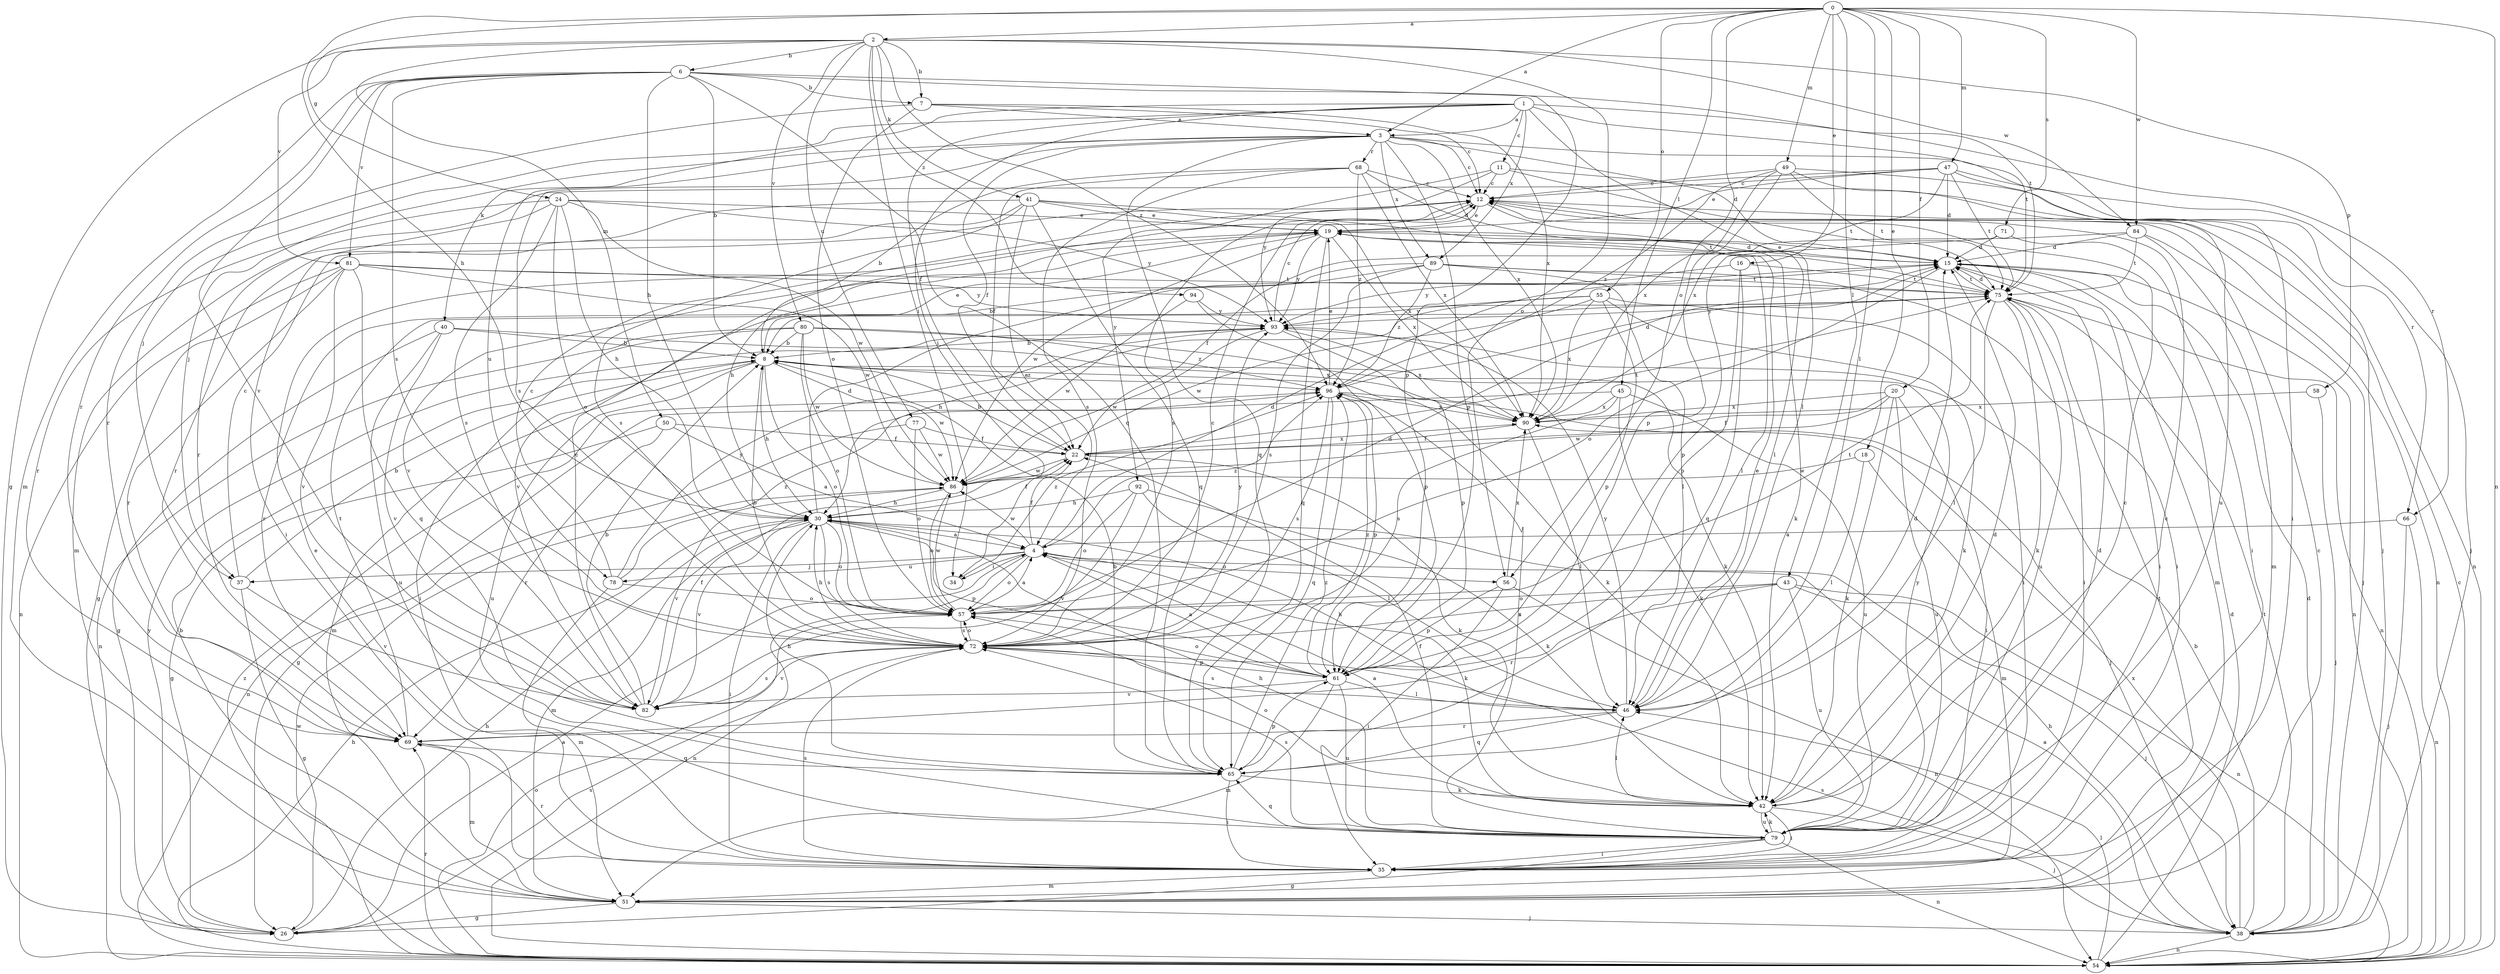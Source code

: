 strict digraph  {
0;
1;
2;
3;
4;
6;
7;
8;
11;
12;
15;
16;
18;
19;
20;
22;
24;
26;
30;
34;
35;
37;
38;
40;
41;
42;
43;
45;
46;
47;
49;
50;
51;
54;
55;
56;
57;
58;
61;
65;
66;
68;
69;
71;
72;
75;
77;
78;
79;
80;
81;
82;
84;
86;
89;
90;
92;
93;
94;
96;
0 -> 2  [label=a];
0 -> 3  [label=a];
0 -> 16  [label=e];
0 -> 18  [label=e];
0 -> 20  [label=f];
0 -> 24  [label=g];
0 -> 30  [label=h];
0 -> 43  [label=l];
0 -> 45  [label=l];
0 -> 46  [label=l];
0 -> 47  [label=m];
0 -> 49  [label=m];
0 -> 54  [label=n];
0 -> 55  [label=o];
0 -> 56  [label=o];
0 -> 71  [label=s];
0 -> 84  [label=w];
1 -> 3  [label=a];
1 -> 11  [label=c];
1 -> 22  [label=f];
1 -> 34  [label=i];
1 -> 37  [label=j];
1 -> 40  [label=k];
1 -> 46  [label=l];
1 -> 66  [label=r];
1 -> 75  [label=t];
1 -> 89  [label=x];
2 -> 6  [label=b];
2 -> 7  [label=b];
2 -> 26  [label=g];
2 -> 34  [label=i];
2 -> 41  [label=k];
2 -> 50  [label=m];
2 -> 56  [label=o];
2 -> 58  [label=p];
2 -> 77  [label=u];
2 -> 80  [label=v];
2 -> 81  [label=v];
2 -> 84  [label=w];
2 -> 94  [label=z];
2 -> 96  [label=z];
3 -> 12  [label=c];
3 -> 15  [label=d];
3 -> 22  [label=f];
3 -> 37  [label=j];
3 -> 61  [label=p];
3 -> 65  [label=q];
3 -> 66  [label=r];
3 -> 68  [label=r];
3 -> 72  [label=s];
3 -> 78  [label=u];
3 -> 89  [label=x];
3 -> 90  [label=x];
4 -> 15  [label=d];
4 -> 22  [label=f];
4 -> 34  [label=i];
4 -> 37  [label=j];
4 -> 42  [label=k];
4 -> 54  [label=n];
4 -> 56  [label=o];
4 -> 57  [label=o];
4 -> 78  [label=u];
4 -> 86  [label=w];
4 -> 96  [label=z];
6 -> 7  [label=b];
6 -> 8  [label=b];
6 -> 30  [label=h];
6 -> 51  [label=m];
6 -> 61  [label=p];
6 -> 65  [label=q];
6 -> 69  [label=r];
6 -> 72  [label=s];
6 -> 75  [label=t];
6 -> 81  [label=v];
6 -> 82  [label=v];
7 -> 3  [label=a];
7 -> 12  [label=c];
7 -> 57  [label=o];
7 -> 69  [label=r];
7 -> 90  [label=x];
8 -> 19  [label=e];
8 -> 30  [label=h];
8 -> 42  [label=k];
8 -> 51  [label=m];
8 -> 57  [label=o];
8 -> 79  [label=u];
8 -> 86  [label=w];
8 -> 96  [label=z];
11 -> 12  [label=c];
11 -> 38  [label=j];
11 -> 75  [label=t];
11 -> 92  [label=y];
11 -> 93  [label=y];
12 -> 19  [label=e];
12 -> 46  [label=l];
12 -> 54  [label=n];
12 -> 72  [label=s];
15 -> 19  [label=e];
15 -> 35  [label=i];
15 -> 51  [label=m];
15 -> 54  [label=n];
15 -> 57  [label=o];
15 -> 75  [label=t];
16 -> 61  [label=p];
16 -> 65  [label=q];
16 -> 75  [label=t];
16 -> 93  [label=y];
18 -> 46  [label=l];
18 -> 51  [label=m];
18 -> 86  [label=w];
19 -> 15  [label=d];
19 -> 30  [label=h];
19 -> 42  [label=k];
19 -> 46  [label=l];
19 -> 65  [label=q];
19 -> 82  [label=v];
19 -> 86  [label=w];
19 -> 90  [label=x];
19 -> 93  [label=y];
20 -> 22  [label=f];
20 -> 35  [label=i];
20 -> 42  [label=k];
20 -> 79  [label=u];
20 -> 86  [label=w];
20 -> 90  [label=x];
22 -> 8  [label=b];
22 -> 42  [label=k];
22 -> 75  [label=t];
22 -> 86  [label=w];
22 -> 90  [label=x];
24 -> 19  [label=e];
24 -> 30  [label=h];
24 -> 35  [label=i];
24 -> 57  [label=o];
24 -> 69  [label=r];
24 -> 72  [label=s];
24 -> 86  [label=w];
24 -> 93  [label=y];
26 -> 4  [label=a];
26 -> 30  [label=h];
26 -> 72  [label=s];
26 -> 93  [label=y];
30 -> 4  [label=a];
30 -> 15  [label=d];
30 -> 22  [label=f];
30 -> 35  [label=i];
30 -> 51  [label=m];
30 -> 57  [label=o];
30 -> 61  [label=p];
30 -> 72  [label=s];
30 -> 82  [label=v];
34 -> 96  [label=z];
35 -> 19  [label=e];
35 -> 51  [label=m];
35 -> 69  [label=r];
35 -> 72  [label=s];
37 -> 8  [label=b];
37 -> 12  [label=c];
37 -> 26  [label=g];
37 -> 82  [label=v];
38 -> 4  [label=a];
38 -> 8  [label=b];
38 -> 15  [label=d];
38 -> 30  [label=h];
38 -> 54  [label=n];
38 -> 72  [label=s];
38 -> 75  [label=t];
38 -> 90  [label=x];
40 -> 8  [label=b];
40 -> 26  [label=g];
40 -> 79  [label=u];
40 -> 82  [label=v];
40 -> 90  [label=x];
41 -> 4  [label=a];
41 -> 19  [label=e];
41 -> 51  [label=m];
41 -> 65  [label=q];
41 -> 69  [label=r];
41 -> 72  [label=s];
41 -> 75  [label=t];
41 -> 90  [label=x];
42 -> 4  [label=a];
42 -> 12  [label=c];
42 -> 15  [label=d];
42 -> 35  [label=i];
42 -> 38  [label=j];
42 -> 46  [label=l];
42 -> 57  [label=o];
42 -> 79  [label=u];
43 -> 38  [label=j];
43 -> 54  [label=n];
43 -> 57  [label=o];
43 -> 69  [label=r];
43 -> 72  [label=s];
43 -> 79  [label=u];
45 -> 26  [label=g];
45 -> 42  [label=k];
45 -> 72  [label=s];
45 -> 79  [label=u];
45 -> 90  [label=x];
46 -> 19  [label=e];
46 -> 30  [label=h];
46 -> 65  [label=q];
46 -> 69  [label=r];
46 -> 72  [label=s];
46 -> 93  [label=y];
47 -> 12  [label=c];
47 -> 15  [label=d];
47 -> 19  [label=e];
47 -> 35  [label=i];
47 -> 38  [label=j];
47 -> 69  [label=r];
47 -> 75  [label=t];
47 -> 90  [label=x];
49 -> 12  [label=c];
49 -> 54  [label=n];
49 -> 61  [label=p];
49 -> 75  [label=t];
49 -> 79  [label=u];
49 -> 90  [label=x];
49 -> 96  [label=z];
50 -> 4  [label=a];
50 -> 22  [label=f];
50 -> 26  [label=g];
50 -> 69  [label=r];
51 -> 8  [label=b];
51 -> 12  [label=c];
51 -> 26  [label=g];
51 -> 38  [label=j];
51 -> 75  [label=t];
54 -> 12  [label=c];
54 -> 15  [label=d];
54 -> 30  [label=h];
54 -> 46  [label=l];
54 -> 57  [label=o];
54 -> 69  [label=r];
54 -> 86  [label=w];
54 -> 96  [label=z];
55 -> 30  [label=h];
55 -> 35  [label=i];
55 -> 42  [label=k];
55 -> 61  [label=p];
55 -> 86  [label=w];
55 -> 90  [label=x];
55 -> 93  [label=y];
56 -> 35  [label=i];
56 -> 54  [label=n];
56 -> 61  [label=p];
56 -> 90  [label=x];
57 -> 4  [label=a];
57 -> 15  [label=d];
57 -> 72  [label=s];
57 -> 75  [label=t];
57 -> 86  [label=w];
58 -> 38  [label=j];
58 -> 90  [label=x];
61 -> 4  [label=a];
61 -> 46  [label=l];
61 -> 51  [label=m];
61 -> 57  [label=o];
61 -> 79  [label=u];
61 -> 82  [label=v];
61 -> 96  [label=z];
65 -> 8  [label=b];
65 -> 15  [label=d];
65 -> 30  [label=h];
65 -> 35  [label=i];
65 -> 42  [label=k];
65 -> 61  [label=p];
65 -> 96  [label=z];
66 -> 4  [label=a];
66 -> 38  [label=j];
66 -> 54  [label=n];
68 -> 8  [label=b];
68 -> 12  [label=c];
68 -> 15  [label=d];
68 -> 22  [label=f];
68 -> 72  [label=s];
68 -> 90  [label=x];
68 -> 96  [label=z];
69 -> 51  [label=m];
69 -> 65  [label=q];
69 -> 75  [label=t];
71 -> 15  [label=d];
71 -> 35  [label=i];
71 -> 61  [label=p];
72 -> 8  [label=b];
72 -> 12  [label=c];
72 -> 30  [label=h];
72 -> 57  [label=o];
72 -> 61  [label=p];
72 -> 82  [label=v];
72 -> 93  [label=y];
75 -> 15  [label=d];
75 -> 35  [label=i];
75 -> 42  [label=k];
75 -> 46  [label=l];
75 -> 54  [label=n];
75 -> 69  [label=r];
75 -> 79  [label=u];
75 -> 93  [label=y];
77 -> 22  [label=f];
77 -> 54  [label=n];
77 -> 57  [label=o];
77 -> 86  [label=w];
78 -> 12  [label=c];
78 -> 51  [label=m];
78 -> 57  [label=o];
78 -> 93  [label=y];
78 -> 96  [label=z];
79 -> 12  [label=c];
79 -> 15  [label=d];
79 -> 22  [label=f];
79 -> 26  [label=g];
79 -> 30  [label=h];
79 -> 35  [label=i];
79 -> 42  [label=k];
79 -> 54  [label=n];
79 -> 65  [label=q];
79 -> 72  [label=s];
79 -> 93  [label=y];
79 -> 96  [label=z];
80 -> 8  [label=b];
80 -> 35  [label=i];
80 -> 42  [label=k];
80 -> 54  [label=n];
80 -> 57  [label=o];
80 -> 86  [label=w];
80 -> 96  [label=z];
81 -> 26  [label=g];
81 -> 54  [label=n];
81 -> 65  [label=q];
81 -> 69  [label=r];
81 -> 75  [label=t];
81 -> 82  [label=v];
81 -> 86  [label=w];
81 -> 93  [label=y];
82 -> 8  [label=b];
82 -> 12  [label=c];
82 -> 22  [label=f];
82 -> 72  [label=s];
84 -> 15  [label=d];
84 -> 22  [label=f];
84 -> 38  [label=j];
84 -> 51  [label=m];
84 -> 75  [label=t];
86 -> 30  [label=h];
86 -> 57  [label=o];
86 -> 82  [label=v];
89 -> 8  [label=b];
89 -> 35  [label=i];
89 -> 46  [label=l];
89 -> 72  [label=s];
89 -> 75  [label=t];
89 -> 82  [label=v];
89 -> 96  [label=z];
90 -> 22  [label=f];
90 -> 46  [label=l];
92 -> 30  [label=h];
92 -> 42  [label=k];
92 -> 46  [label=l];
92 -> 57  [label=o];
92 -> 82  [label=v];
93 -> 8  [label=b];
93 -> 12  [label=c];
93 -> 61  [label=p];
93 -> 86  [label=w];
93 -> 90  [label=x];
94 -> 61  [label=p];
94 -> 86  [label=w];
94 -> 93  [label=y];
96 -> 15  [label=d];
96 -> 19  [label=e];
96 -> 38  [label=j];
96 -> 61  [label=p];
96 -> 65  [label=q];
96 -> 72  [label=s];
96 -> 90  [label=x];
}
